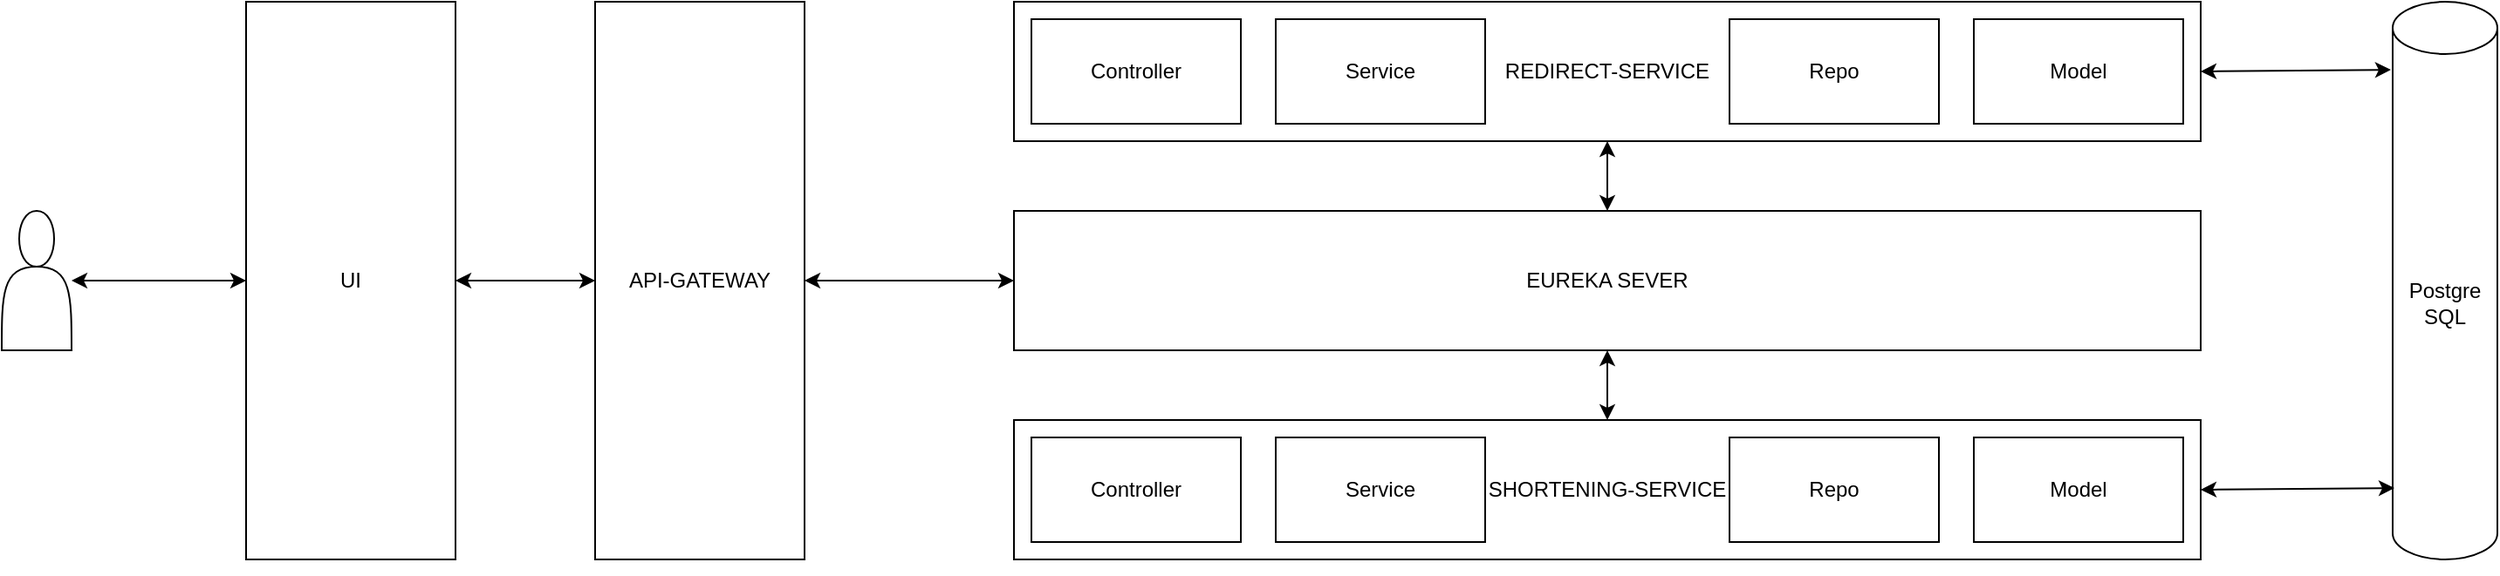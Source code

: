 <mxfile version="16.1.0" type="github"><diagram id="KbxSvMuY3ZKYAjiSm9hb" name="Page-1"><mxGraphModel dx="1550" dy="824" grid="1" gridSize="10" guides="0" tooltips="1" connect="1" arrows="1" fold="1" page="1" pageScale="1" pageWidth="1700" pageHeight="1100" math="0" shadow="0"><root><mxCell id="0"/><mxCell id="1" parent="0"/><mxCell id="wWiKYKwguppcr57FfsRr-1" value="Postgre SQL" style="shape=cylinder3;whiteSpace=wrap;html=1;boundedLbl=1;backgroundOutline=1;size=15;" vertex="1" parent="1"><mxGeometry x="1510" y="240" width="60" height="320" as="geometry"/></mxCell><mxCell id="wWiKYKwguppcr57FfsRr-2" value="API-GATEWAY" style="rounded=0;whiteSpace=wrap;html=1;" vertex="1" parent="1"><mxGeometry x="480" y="240" width="120" height="320" as="geometry"/></mxCell><mxCell id="wWiKYKwguppcr57FfsRr-3" style="edgeStyle=orthogonalEdgeStyle;rounded=0;orthogonalLoop=1;jettySize=auto;html=1;exitX=0.5;exitY=1;exitDx=0;exitDy=0;exitPerimeter=0;" edge="1" parent="1" source="wWiKYKwguppcr57FfsRr-1" target="wWiKYKwguppcr57FfsRr-1"><mxGeometry relative="1" as="geometry"/></mxCell><mxCell id="wWiKYKwguppcr57FfsRr-4" value="EUREKA SEVER" style="rounded=0;whiteSpace=wrap;html=1;" vertex="1" parent="1"><mxGeometry x="720" y="360" width="680" height="80" as="geometry"/></mxCell><mxCell id="wWiKYKwguppcr57FfsRr-5" value="REDIRECT-SERVICE" style="rounded=0;whiteSpace=wrap;html=1;" vertex="1" parent="1"><mxGeometry x="720" y="240" width="680" height="80" as="geometry"/></mxCell><mxCell id="wWiKYKwguppcr57FfsRr-6" value="SHORTENING-SERVICE" style="rounded=0;whiteSpace=wrap;html=1;" vertex="1" parent="1"><mxGeometry x="720" y="480" width="680" height="80" as="geometry"/></mxCell><mxCell id="wWiKYKwguppcr57FfsRr-8" value="UI" style="rounded=0;whiteSpace=wrap;html=1;" vertex="1" parent="1"><mxGeometry x="280" y="240" width="120" height="320" as="geometry"/></mxCell><mxCell id="wWiKYKwguppcr57FfsRr-11" value="" style="shape=actor;whiteSpace=wrap;html=1;" vertex="1" parent="1"><mxGeometry x="140" y="360" width="40" height="80" as="geometry"/></mxCell><mxCell id="wWiKYKwguppcr57FfsRr-14" value="" style="endArrow=classic;startArrow=classic;html=1;rounded=0;exitX=1;exitY=0.5;exitDx=0;exitDy=0;entryX=0;entryY=0.5;entryDx=0;entryDy=0;" edge="1" parent="1" source="wWiKYKwguppcr57FfsRr-8" target="wWiKYKwguppcr57FfsRr-2"><mxGeometry width="50" height="50" relative="1" as="geometry"><mxPoint x="840" y="470" as="sourcePoint"/><mxPoint x="890" y="420" as="targetPoint"/></mxGeometry></mxCell><mxCell id="wWiKYKwguppcr57FfsRr-15" value="" style="endArrow=classic;startArrow=classic;html=1;rounded=0;entryX=0;entryY=0.5;entryDx=0;entryDy=0;" edge="1" parent="1" target="wWiKYKwguppcr57FfsRr-8"><mxGeometry width="50" height="50" relative="1" as="geometry"><mxPoint x="180" y="400" as="sourcePoint"/><mxPoint x="220" y="350" as="targetPoint"/></mxGeometry></mxCell><mxCell id="wWiKYKwguppcr57FfsRr-21" value="" style="endArrow=classic;startArrow=classic;html=1;rounded=0;entryX=0.5;entryY=0;entryDx=0;entryDy=0;exitX=0.5;exitY=1;exitDx=0;exitDy=0;" edge="1" parent="1" source="wWiKYKwguppcr57FfsRr-5" target="wWiKYKwguppcr57FfsRr-4"><mxGeometry width="50" height="50" relative="1" as="geometry"><mxPoint x="840" y="470" as="sourcePoint"/><mxPoint x="890" y="420" as="targetPoint"/></mxGeometry></mxCell><mxCell id="wWiKYKwguppcr57FfsRr-22" value="" style="endArrow=classic;startArrow=classic;html=1;rounded=0;exitX=0.5;exitY=0;exitDx=0;exitDy=0;entryX=0.5;entryY=1;entryDx=0;entryDy=0;" edge="1" parent="1" source="wWiKYKwguppcr57FfsRr-6" target="wWiKYKwguppcr57FfsRr-4"><mxGeometry width="50" height="50" relative="1" as="geometry"><mxPoint x="840" y="470" as="sourcePoint"/><mxPoint x="890" y="420" as="targetPoint"/></mxGeometry></mxCell><mxCell id="wWiKYKwguppcr57FfsRr-23" value="" style="endArrow=classic;startArrow=classic;html=1;rounded=0;exitX=1;exitY=0.5;exitDx=0;exitDy=0;" edge="1" parent="1" source="wWiKYKwguppcr57FfsRr-2"><mxGeometry width="50" height="50" relative="1" as="geometry"><mxPoint x="840" y="470" as="sourcePoint"/><mxPoint x="720" y="400" as="targetPoint"/></mxGeometry></mxCell><mxCell id="wWiKYKwguppcr57FfsRr-24" value="" style="endArrow=classic;startArrow=classic;html=1;rounded=0;entryX=-0.017;entryY=0.122;entryDx=0;entryDy=0;entryPerimeter=0;exitX=1;exitY=0.5;exitDx=0;exitDy=0;" edge="1" parent="1" source="wWiKYKwguppcr57FfsRr-5" target="wWiKYKwguppcr57FfsRr-1"><mxGeometry width="50" height="50" relative="1" as="geometry"><mxPoint x="840" y="470" as="sourcePoint"/><mxPoint x="890" y="420" as="targetPoint"/></mxGeometry></mxCell><mxCell id="wWiKYKwguppcr57FfsRr-26" value="Controller" style="rounded=0;whiteSpace=wrap;html=1;" vertex="1" parent="1"><mxGeometry x="730" y="250" width="120" height="60" as="geometry"/></mxCell><mxCell id="wWiKYKwguppcr57FfsRr-29" value="Repo" style="rounded=0;whiteSpace=wrap;html=1;" vertex="1" parent="1"><mxGeometry x="1130" y="250" width="120" height="60" as="geometry"/></mxCell><mxCell id="wWiKYKwguppcr57FfsRr-30" value="Model" style="rounded=0;whiteSpace=wrap;html=1;" vertex="1" parent="1"><mxGeometry x="1270" y="250" width="120" height="60" as="geometry"/></mxCell><mxCell id="wWiKYKwguppcr57FfsRr-31" value="Service" style="rounded=0;whiteSpace=wrap;html=1;" vertex="1" parent="1"><mxGeometry x="870" y="250" width="120" height="60" as="geometry"/></mxCell><mxCell id="wWiKYKwguppcr57FfsRr-32" value="Controller" style="rounded=0;whiteSpace=wrap;html=1;" vertex="1" parent="1"><mxGeometry x="730" y="490" width="120" height="60" as="geometry"/></mxCell><mxCell id="wWiKYKwguppcr57FfsRr-33" value="Service" style="rounded=0;whiteSpace=wrap;html=1;" vertex="1" parent="1"><mxGeometry x="870" y="490" width="120" height="60" as="geometry"/></mxCell><mxCell id="wWiKYKwguppcr57FfsRr-34" value="Repo" style="rounded=0;whiteSpace=wrap;html=1;" vertex="1" parent="1"><mxGeometry x="1130" y="490" width="120" height="60" as="geometry"/></mxCell><mxCell id="wWiKYKwguppcr57FfsRr-37" value="Model" style="rounded=0;whiteSpace=wrap;html=1;" vertex="1" parent="1"><mxGeometry x="1270" y="490" width="120" height="60" as="geometry"/></mxCell><mxCell id="wWiKYKwguppcr57FfsRr-39" value="" style="endArrow=classic;startArrow=classic;html=1;rounded=0;exitX=1;exitY=0.5;exitDx=0;exitDy=0;entryX=0.017;entryY=0.872;entryDx=0;entryDy=0;entryPerimeter=0;" edge="1" parent="1" source="wWiKYKwguppcr57FfsRr-6" target="wWiKYKwguppcr57FfsRr-1"><mxGeometry width="50" height="50" relative="1" as="geometry"><mxPoint x="840" y="470" as="sourcePoint"/><mxPoint x="890" y="420" as="targetPoint"/></mxGeometry></mxCell></root></mxGraphModel></diagram></mxfile>